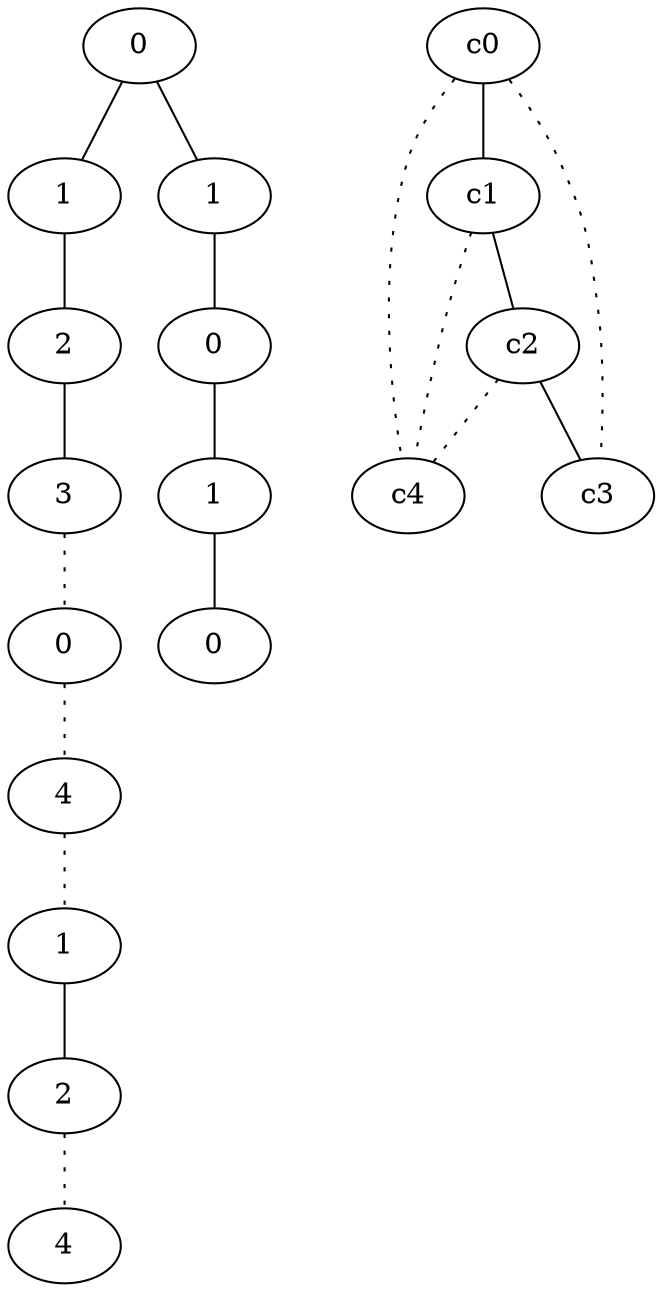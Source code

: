 graph {
a0[label=0];
a1[label=1];
a2[label=2];
a3[label=3];
a4[label=0];
a5[label=4];
a6[label=1];
a7[label=2];
a8[label=4];
a9[label=1];
a10[label=0];
a11[label=1];
a12[label=0];
a0 -- a1;
a0 -- a9;
a1 -- a2;
a2 -- a3;
a3 -- a4 [style=dotted];
a4 -- a5 [style=dotted];
a5 -- a6 [style=dotted];
a6 -- a7;
a7 -- a8 [style=dotted];
a9 -- a10;
a10 -- a11;
a11 -- a12;
c0 -- c1;
c0 -- c3 [style=dotted];
c0 -- c4 [style=dotted];
c1 -- c2;
c1 -- c4 [style=dotted];
c2 -- c3;
c2 -- c4 [style=dotted];
}

